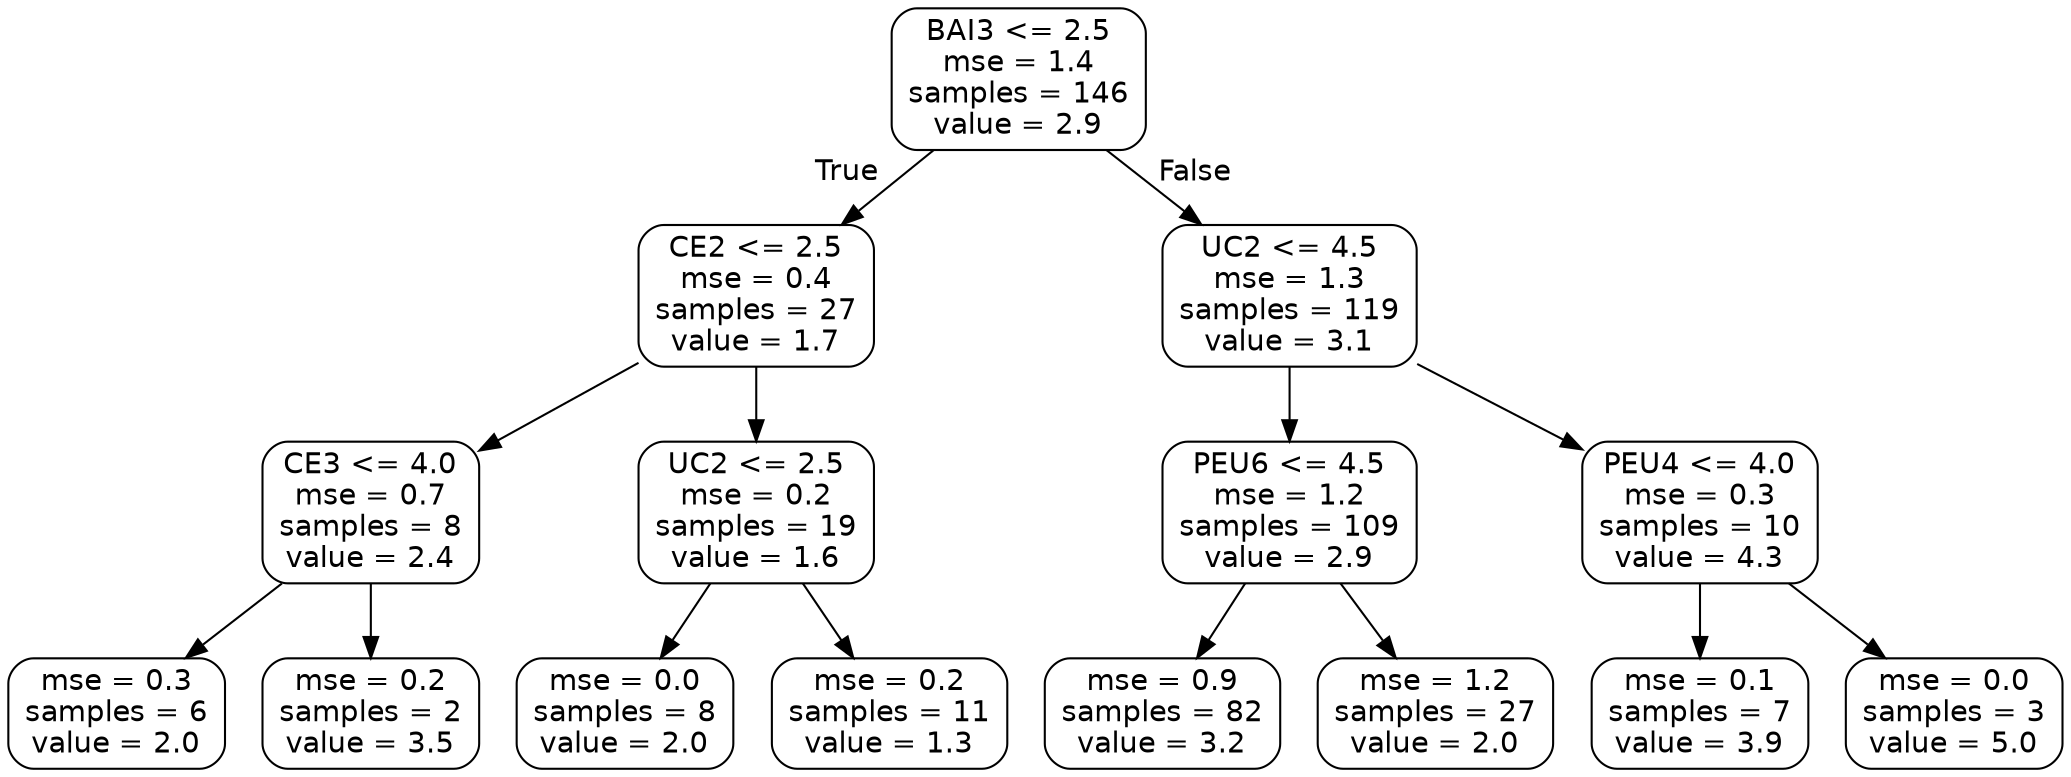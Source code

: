 digraph Tree {
node [shape=box, style="rounded", color="black", fontname=helvetica] ;
edge [fontname=helvetica] ;
0 [label="BAI3 <= 2.5\nmse = 1.4\nsamples = 146\nvalue = 2.9"] ;
1 [label="CE2 <= 2.5\nmse = 0.4\nsamples = 27\nvalue = 1.7"] ;
0 -> 1 [labeldistance=2.5, labelangle=45, headlabel="True"] ;
2 [label="CE3 <= 4.0\nmse = 0.7\nsamples = 8\nvalue = 2.4"] ;
1 -> 2 ;
3 [label="mse = 0.3\nsamples = 6\nvalue = 2.0"] ;
2 -> 3 ;
4 [label="mse = 0.2\nsamples = 2\nvalue = 3.5"] ;
2 -> 4 ;
5 [label="UC2 <= 2.5\nmse = 0.2\nsamples = 19\nvalue = 1.6"] ;
1 -> 5 ;
6 [label="mse = 0.0\nsamples = 8\nvalue = 2.0"] ;
5 -> 6 ;
7 [label="mse = 0.2\nsamples = 11\nvalue = 1.3"] ;
5 -> 7 ;
8 [label="UC2 <= 4.5\nmse = 1.3\nsamples = 119\nvalue = 3.1"] ;
0 -> 8 [labeldistance=2.5, labelangle=-45, headlabel="False"] ;
9 [label="PEU6 <= 4.5\nmse = 1.2\nsamples = 109\nvalue = 2.9"] ;
8 -> 9 ;
10 [label="mse = 0.9\nsamples = 82\nvalue = 3.2"] ;
9 -> 10 ;
11 [label="mse = 1.2\nsamples = 27\nvalue = 2.0"] ;
9 -> 11 ;
12 [label="PEU4 <= 4.0\nmse = 0.3\nsamples = 10\nvalue = 4.3"] ;
8 -> 12 ;
13 [label="mse = 0.1\nsamples = 7\nvalue = 3.9"] ;
12 -> 13 ;
14 [label="mse = 0.0\nsamples = 3\nvalue = 5.0"] ;
12 -> 14 ;
}